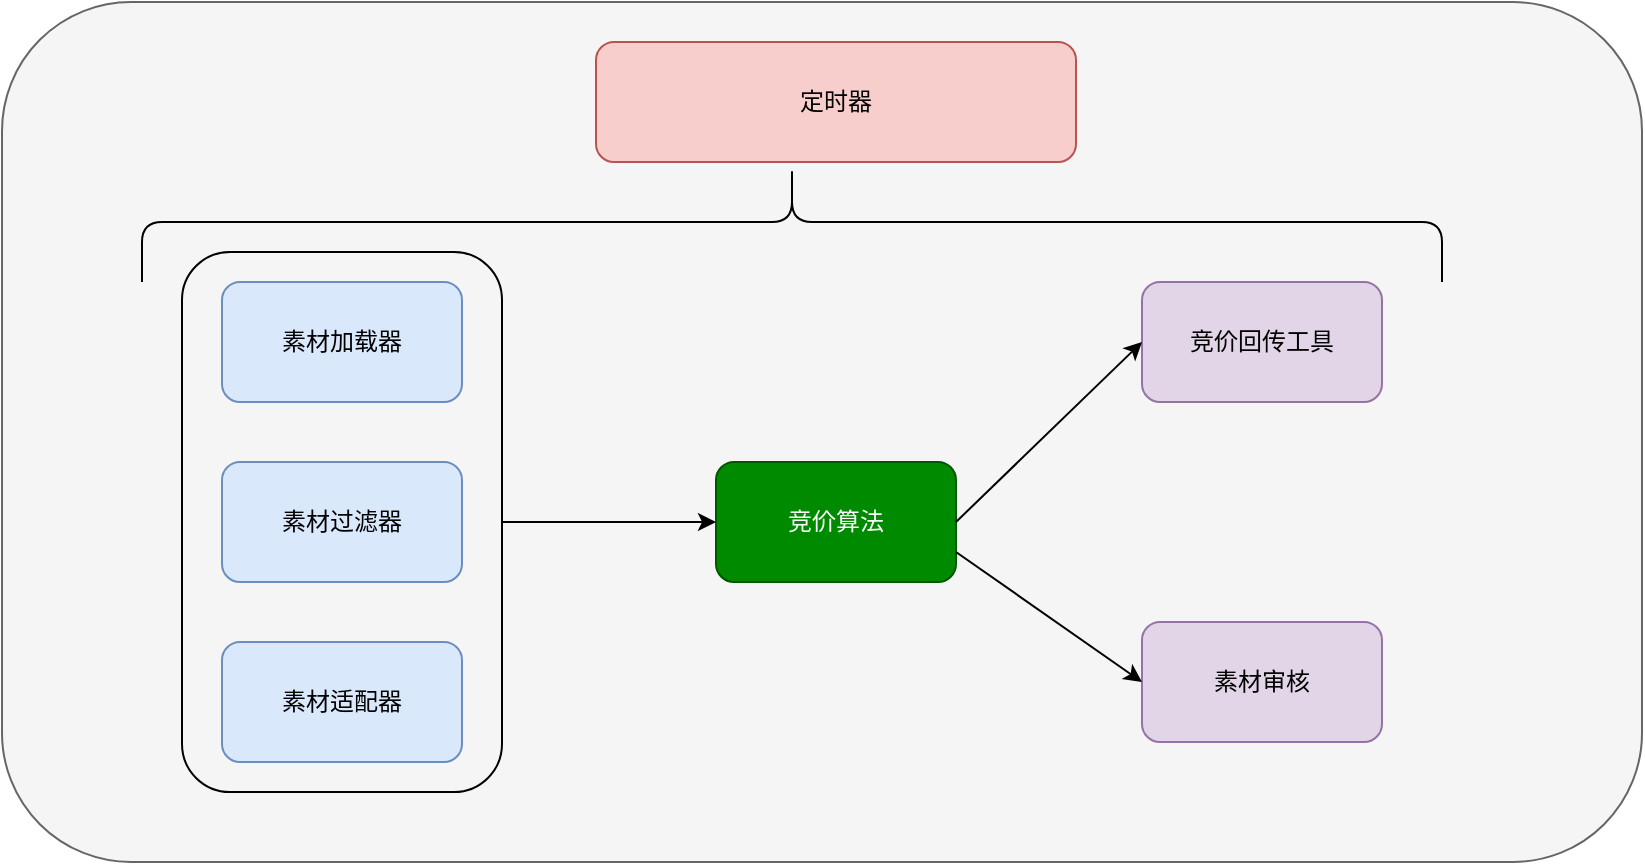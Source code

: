 <mxfile version="24.8.1">
  <diagram name="第 1 页" id="EKazgrTazSLkeNEKB49O">
    <mxGraphModel dx="1215" dy="1830" grid="1" gridSize="10" guides="1" tooltips="1" connect="1" arrows="1" fold="1" page="1" pageScale="1" pageWidth="827" pageHeight="1169" math="0" shadow="0">
      <root>
        <mxCell id="0" />
        <mxCell id="1" parent="0" />
        <mxCell id="1UUk8Vt47f7aN0B-jST0-10" value="" style="rounded=1;whiteSpace=wrap;html=1;fillColor=#f5f5f5;fontColor=#333333;strokeColor=#666666;" parent="1" vertex="1">
          <mxGeometry x="350" y="-100" width="820" height="430" as="geometry" />
        </mxCell>
        <mxCell id="1UUk8Vt47f7aN0B-jST0-1" value="素材加载器" style="rounded=1;whiteSpace=wrap;html=1;fillColor=#dae8fc;strokeColor=#6c8ebf;" parent="1" vertex="1">
          <mxGeometry x="460" y="40" width="120" height="60" as="geometry" />
        </mxCell>
        <mxCell id="1UUk8Vt47f7aN0B-jST0-2" value="定时器" style="rounded=1;whiteSpace=wrap;html=1;fillColor=#f8cecc;strokeColor=#b85450;" parent="1" vertex="1">
          <mxGeometry x="647" y="-80" width="240" height="60" as="geometry" />
        </mxCell>
        <mxCell id="ASvGjd4EP14wPFw9U00J-2" value="" style="rounded=1;whiteSpace=wrap;html=1;fillColor=none;" vertex="1" parent="1">
          <mxGeometry x="440" y="25" width="160" height="270" as="geometry" />
        </mxCell>
        <mxCell id="1UUk8Vt47f7aN0B-jST0-3" value="素材适配器" style="rounded=1;whiteSpace=wrap;html=1;fillColor=#dae8fc;strokeColor=#6c8ebf;" parent="1" vertex="1">
          <mxGeometry x="460" y="220" width="120" height="60" as="geometry" />
        </mxCell>
        <mxCell id="1UUk8Vt47f7aN0B-jST0-4" value="竞价算法" style="rounded=1;whiteSpace=wrap;html=1;fillColor=#008a00;fontColor=#ffffff;strokeColor=#005700;" parent="1" vertex="1">
          <mxGeometry x="707" y="130" width="120" height="60" as="geometry" />
        </mxCell>
        <mxCell id="1UUk8Vt47f7aN0B-jST0-5" value="竞价回传工具" style="rounded=1;whiteSpace=wrap;html=1;fillColor=#e1d5e7;strokeColor=#9673a6;" parent="1" vertex="1">
          <mxGeometry x="920" y="40" width="120" height="60" as="geometry" />
        </mxCell>
        <mxCell id="1UUk8Vt47f7aN0B-jST0-6" value="素材审核" style="rounded=1;whiteSpace=wrap;html=1;fillColor=#e1d5e7;strokeColor=#9673a6;" parent="1" vertex="1">
          <mxGeometry x="920" y="210" width="120" height="60" as="geometry" />
        </mxCell>
        <mxCell id="1UUk8Vt47f7aN0B-jST0-8" value="素材过滤器" style="rounded=1;whiteSpace=wrap;html=1;fillColor=#dae8fc;strokeColor=#6c8ebf;" parent="1" vertex="1">
          <mxGeometry x="460" y="130" width="120" height="60" as="geometry" />
        </mxCell>
        <mxCell id="ASvGjd4EP14wPFw9U00J-1" value="" style="shape=curlyBracket;whiteSpace=wrap;html=1;rounded=1;labelPosition=left;verticalLabelPosition=middle;align=right;verticalAlign=middle;direction=south;" vertex="1" parent="1">
          <mxGeometry x="420" y="-20" width="650" height="60" as="geometry" />
        </mxCell>
        <mxCell id="ASvGjd4EP14wPFw9U00J-3" value="" style="endArrow=classic;html=1;rounded=0;exitX=1;exitY=0.5;exitDx=0;exitDy=0;entryX=0;entryY=0.5;entryDx=0;entryDy=0;" edge="1" parent="1" source="ASvGjd4EP14wPFw9U00J-2" target="1UUk8Vt47f7aN0B-jST0-4">
          <mxGeometry width="50" height="50" relative="1" as="geometry">
            <mxPoint x="630" y="280" as="sourcePoint" />
            <mxPoint x="680" y="230" as="targetPoint" />
          </mxGeometry>
        </mxCell>
        <mxCell id="ASvGjd4EP14wPFw9U00J-4" value="" style="endArrow=classic;html=1;rounded=0;exitX=1;exitY=0.5;exitDx=0;exitDy=0;entryX=0;entryY=0.5;entryDx=0;entryDy=0;" edge="1" parent="1" source="1UUk8Vt47f7aN0B-jST0-4" target="1UUk8Vt47f7aN0B-jST0-5">
          <mxGeometry width="50" height="50" relative="1" as="geometry">
            <mxPoint x="850" y="190" as="sourcePoint" />
            <mxPoint x="900" y="140" as="targetPoint" />
          </mxGeometry>
        </mxCell>
        <mxCell id="ASvGjd4EP14wPFw9U00J-5" value="" style="endArrow=classic;html=1;rounded=0;exitX=1;exitY=0.75;exitDx=0;exitDy=0;entryX=0;entryY=0.5;entryDx=0;entryDy=0;" edge="1" parent="1" source="1UUk8Vt47f7aN0B-jST0-4" target="1UUk8Vt47f7aN0B-jST0-6">
          <mxGeometry width="50" height="50" relative="1" as="geometry">
            <mxPoint x="837" y="170" as="sourcePoint" />
            <mxPoint x="930" y="80" as="targetPoint" />
          </mxGeometry>
        </mxCell>
      </root>
    </mxGraphModel>
  </diagram>
</mxfile>
